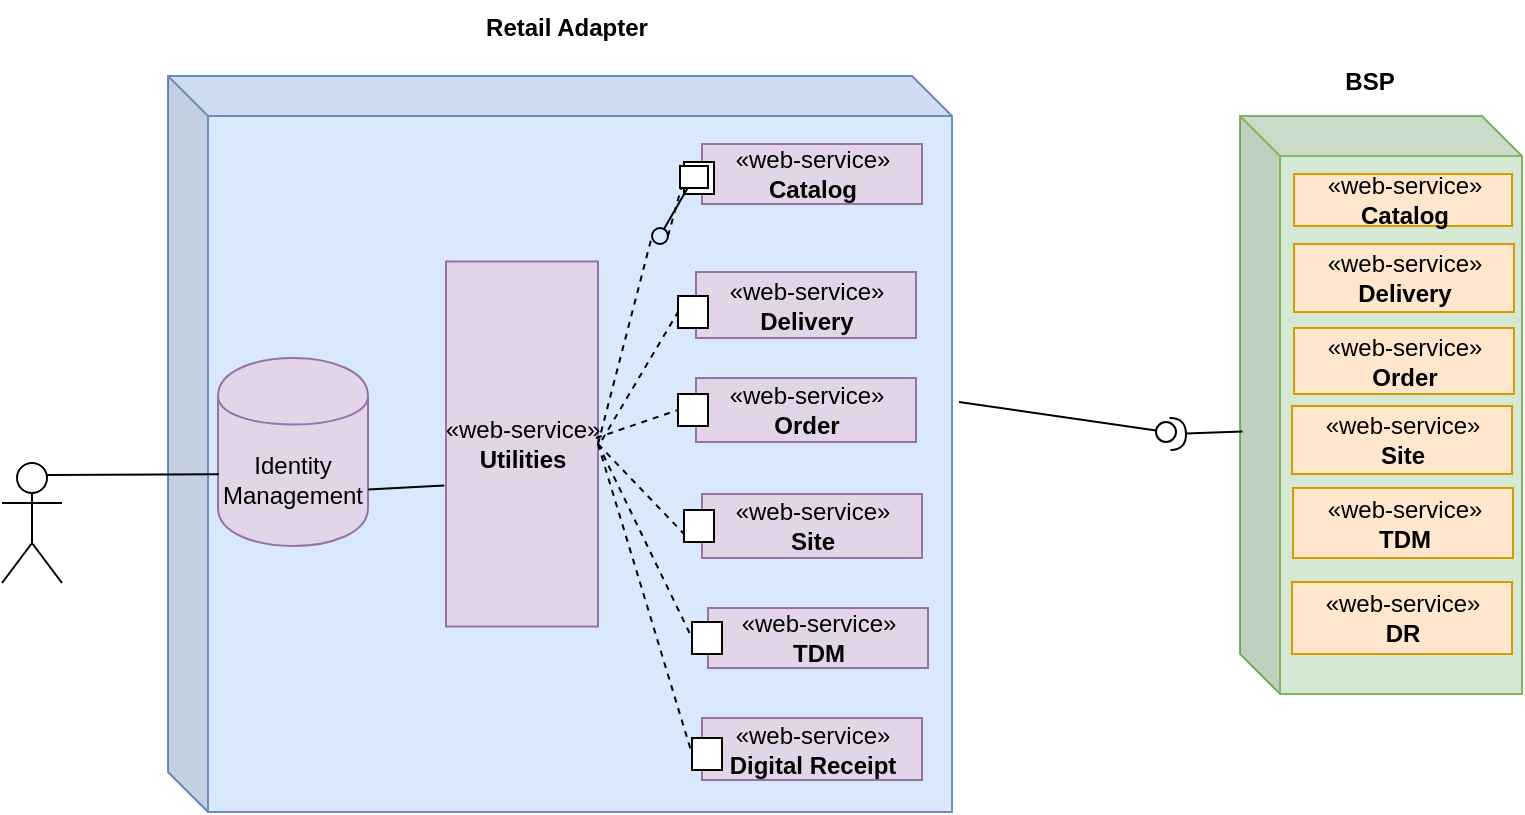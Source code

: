 <mxfile version="14.2.3" type="github" pages="3"><diagram id="t83kVtEOJlNDuVCK2ecZ" name="Page-1"><mxGraphModel dx="1038" dy="548" grid="0" gridSize="10" guides="1" tooltips="1" connect="1" arrows="1" fold="1" page="1" pageScale="1" pageWidth="827" pageHeight="1169" math="0" shadow="0"><root><mxCell id="0"/><mxCell id="1" parent="0"/><mxCell id="EamBQl-vrkgUabd1JUpG-2" value="" style="shape=cube;whiteSpace=wrap;html=1;boundedLbl=1;backgroundOutline=1;darkOpacity=0.05;darkOpacity2=0.1;fillColor=#dae8fc;strokeColor=#6c8ebf;" vertex="1" parent="1"><mxGeometry x="107" y="47" width="392" height="368" as="geometry"/></mxCell><mxCell id="EamBQl-vrkgUabd1JUpG-19" value="«web-service»&lt;br&gt;&lt;b&gt;Catalog&lt;/b&gt;" style="html=1;fillColor=#e1d5e7;strokeColor=#9673a6;" vertex="1" parent="1"><mxGeometry x="374" y="81" width="110" height="30" as="geometry"/></mxCell><mxCell id="EamBQl-vrkgUabd1JUpG-20" value="«web-service»&lt;br&gt;&lt;b&gt;Delivery&lt;/b&gt;" style="html=1;fillColor=#e1d5e7;strokeColor=#9673a6;" vertex="1" parent="1"><mxGeometry x="371" y="145" width="110" height="33" as="geometry"/></mxCell><mxCell id="EamBQl-vrkgUabd1JUpG-21" value="«web-service»&lt;br&gt;&lt;b&gt;Order&lt;/b&gt;" style="html=1;fillColor=#e1d5e7;strokeColor=#9673a6;" vertex="1" parent="1"><mxGeometry x="371" y="198" width="110" height="32" as="geometry"/></mxCell><mxCell id="EamBQl-vrkgUabd1JUpG-22" value="«web-service»&lt;br&gt;&lt;b&gt;Site&lt;/b&gt;" style="html=1;fillColor=#e1d5e7;strokeColor=#9673a6;" vertex="1" parent="1"><mxGeometry x="374" y="256" width="110" height="32" as="geometry"/></mxCell><mxCell id="EamBQl-vrkgUabd1JUpG-23" value="«web-service»&lt;br&gt;&lt;b&gt;TDM&lt;/b&gt;" style="html=1;fillColor=#e1d5e7;strokeColor=#9673a6;" vertex="1" parent="1"><mxGeometry x="377" y="313" width="110" height="30" as="geometry"/></mxCell><mxCell id="EamBQl-vrkgUabd1JUpG-24" value="«web-service»&lt;br&gt;&lt;b&gt;Digital Receipt&lt;/b&gt;" style="html=1;fillColor=#e1d5e7;strokeColor=#9673a6;" vertex="1" parent="1"><mxGeometry x="374" y="368" width="110" height="31" as="geometry"/></mxCell><mxCell id="EamBQl-vrkgUabd1JUpG-25" value="Retail Adapter" style="text;align=center;fontStyle=1;verticalAlign=middle;spacingLeft=3;spacingRight=3;strokeColor=none;rotatable=0;points=[[0,0.5],[1,0.5]];portConstraint=eastwest;" vertex="1" parent="1"><mxGeometry x="199" y="9" width="215" height="26" as="geometry"/></mxCell><mxCell id="EamBQl-vrkgUabd1JUpG-26" value="" style="shape=umlActor;verticalLabelPosition=bottom;verticalAlign=top;html=1;" vertex="1" parent="1"><mxGeometry x="24" y="240.5" width="30" height="60" as="geometry"/></mxCell><mxCell id="EamBQl-vrkgUabd1JUpG-27" value="" style="shape=cube;whiteSpace=wrap;html=1;boundedLbl=1;backgroundOutline=1;darkOpacity=0.05;darkOpacity2=0.1;fillColor=#d5e8d4;strokeColor=#82b366;" vertex="1" parent="1"><mxGeometry x="643" y="67" width="141" height="289" as="geometry"/></mxCell><mxCell id="EamBQl-vrkgUabd1JUpG-28" value="&lt;b&gt;BSP&lt;/b&gt;" style="text;html=1;strokeColor=none;fillColor=none;align=center;verticalAlign=middle;whiteSpace=wrap;rounded=0;" vertex="1" parent="1"><mxGeometry x="688" y="40" width="40" height="20" as="geometry"/></mxCell><mxCell id="EamBQl-vrkgUabd1JUpG-29" value="" style="rounded=0;orthogonalLoop=1;jettySize=auto;html=1;endArrow=none;endFill=0;exitX=1.009;exitY=0.443;exitDx=0;exitDy=0;exitPerimeter=0;" edge="1" target="EamBQl-vrkgUabd1JUpG-31" parent="1" source="EamBQl-vrkgUabd1JUpG-2"><mxGeometry relative="1" as="geometry"><mxPoint x="500" y="314" as="sourcePoint"/></mxGeometry></mxCell><mxCell id="EamBQl-vrkgUabd1JUpG-30" value="" style="rounded=0;orthogonalLoop=1;jettySize=auto;html=1;endArrow=halfCircle;endFill=0;endSize=6;strokeWidth=1;exitX=0.009;exitY=0.546;exitDx=0;exitDy=0;exitPerimeter=0;" edge="1" parent="1" source="EamBQl-vrkgUabd1JUpG-27"><mxGeometry relative="1" as="geometry"><mxPoint x="730" y="309" as="sourcePoint"/><mxPoint x="608" y="226" as="targetPoint"/></mxGeometry></mxCell><mxCell id="EamBQl-vrkgUabd1JUpG-31" value="" style="ellipse;whiteSpace=wrap;html=1;fontFamily=Helvetica;fontSize=12;fontColor=#000000;align=center;strokeColor=#000000;fillColor=#ffffff;points=[];aspect=fixed;resizable=0;" vertex="1" parent="1"><mxGeometry x="601" y="220" width="10" height="10" as="geometry"/></mxCell><mxCell id="EamBQl-vrkgUabd1JUpG-34" value="Identity Management" style="shape=cylinder;whiteSpace=wrap;html=1;boundedLbl=1;backgroundOutline=1;fillColor=#e1d5e7;strokeColor=#9673a6;" vertex="1" parent="1"><mxGeometry x="132" y="188" width="75" height="94" as="geometry"/></mxCell><mxCell id="EamBQl-vrkgUabd1JUpG-36" value="" style="endArrow=none;html=1;rounded=0;entryX=0.005;entryY=0.619;entryDx=0;entryDy=0;entryPerimeter=0;exitX=0.75;exitY=0.1;exitDx=0;exitDy=0;exitPerimeter=0;" edge="1" parent="1" source="EamBQl-vrkgUabd1JUpG-26" target="EamBQl-vrkgUabd1JUpG-34"><mxGeometry relative="1" as="geometry"><mxPoint x="71" y="272" as="sourcePoint"/><mxPoint x="231" y="272" as="targetPoint"/></mxGeometry></mxCell><mxCell id="EamBQl-vrkgUabd1JUpG-53" value="«web-service»&lt;br&gt;&lt;b&gt;Catalog&lt;/b&gt;" style="html=1;fillColor=#ffe6cc;strokeColor=#d79b00;" vertex="1" parent="1"><mxGeometry x="670" y="96" width="109" height="26" as="geometry"/></mxCell><mxCell id="EamBQl-vrkgUabd1JUpG-54" value="«web-service»&lt;br&gt;&lt;b&gt;Delivery&lt;/b&gt;" style="html=1;fillColor=#ffe6cc;strokeColor=#d79b00;" vertex="1" parent="1"><mxGeometry x="670" y="131" width="110" height="34" as="geometry"/></mxCell><mxCell id="EamBQl-vrkgUabd1JUpG-55" value="«web-service»&lt;br&gt;&lt;b&gt;Order&lt;/b&gt;" style="html=1;fillColor=#ffe6cc;strokeColor=#d79b00;" vertex="1" parent="1"><mxGeometry x="670" y="173" width="110" height="33" as="geometry"/></mxCell><mxCell id="EamBQl-vrkgUabd1JUpG-56" value="«web-service»&lt;br&gt;&lt;b&gt;Site&lt;/b&gt;" style="html=1;fillColor=#ffe6cc;strokeColor=#d79b00;" vertex="1" parent="1"><mxGeometry x="669" y="212" width="110" height="34" as="geometry"/></mxCell><mxCell id="EamBQl-vrkgUabd1JUpG-57" value="«web-service»&lt;br&gt;&lt;b&gt;TDM&lt;/b&gt;" style="html=1;fillColor=#ffe6cc;strokeColor=#d79b00;" vertex="1" parent="1"><mxGeometry x="669.5" y="253" width="110" height="35" as="geometry"/></mxCell><mxCell id="EamBQl-vrkgUabd1JUpG-58" value="«web-service»&lt;br&gt;&lt;b&gt;DR&lt;/b&gt;" style="html=1;fillColor=#ffe6cc;strokeColor=#d79b00;" vertex="1" parent="1"><mxGeometry x="669" y="300" width="110" height="36" as="geometry"/></mxCell><mxCell id="EamBQl-vrkgUabd1JUpG-33" value="«web-service»&lt;br&gt;&lt;b&gt;Utilities&lt;/b&gt;" style="html=1;fillColor=#e1d5e7;strokeColor=#9673a6;" vertex="1" parent="1"><mxGeometry x="246" y="139.75" width="76" height="182.5" as="geometry"/></mxCell><mxCell id="EamBQl-vrkgUabd1JUpG-69" value="" style="fontStyle=0;labelPosition=right;verticalLabelPosition=middle;align=left;verticalAlign=middle;spacingLeft=2;" vertex="1" parent="1"><mxGeometry x="365" y="90" width="15" height="16" as="geometry"/></mxCell><mxCell id="EamBQl-vrkgUabd1JUpG-78" value="" style="fontStyle=0;labelPosition=right;verticalLabelPosition=middle;align=left;verticalAlign=middle;spacingLeft=2;" vertex="1" parent="1"><mxGeometry x="362" y="157" width="15" height="16" as="geometry"/></mxCell><mxCell id="EamBQl-vrkgUabd1JUpG-80" value="" style="fontStyle=0;labelPosition=right;verticalLabelPosition=middle;align=left;verticalAlign=middle;spacingLeft=2;" vertex="1" parent="1"><mxGeometry x="362" y="206" width="15" height="16" as="geometry"/></mxCell><mxCell id="EamBQl-vrkgUabd1JUpG-81" value="" style="fontStyle=0;labelPosition=right;verticalLabelPosition=middle;align=left;verticalAlign=middle;spacingLeft=2;" vertex="1" parent="1"><mxGeometry x="365" y="264" width="15" height="16" as="geometry"/></mxCell><mxCell id="EamBQl-vrkgUabd1JUpG-82" value="" style="fontStyle=0;labelPosition=right;verticalLabelPosition=middle;align=left;verticalAlign=middle;spacingLeft=2;" vertex="1" parent="1"><mxGeometry x="369" y="320" width="15" height="16" as="geometry"/></mxCell><mxCell id="EamBQl-vrkgUabd1JUpG-83" value="" style="fontStyle=0;labelPosition=right;verticalLabelPosition=middle;align=left;verticalAlign=middle;spacingLeft=2;" vertex="1" parent="1"><mxGeometry x="369" y="378" width="15" height="16" as="geometry"/></mxCell><mxCell id="EamBQl-vrkgUabd1JUpG-89" value="" style="endArrow=none;dashed=1;html=1;entryX=0;entryY=0.5;entryDx=0;entryDy=0;exitX=1;exitY=0.5;exitDx=0;exitDy=0;" edge="1" parent="1" source="EamBQl-vrkgUabd1JUpG-98" target="EamBQl-vrkgUabd1JUpG-69"><mxGeometry width="50" height="50" relative="1" as="geometry"><mxPoint x="227" y="136" as="sourcePoint"/><mxPoint x="277" y="86" as="targetPoint"/></mxGeometry></mxCell><mxCell id="EamBQl-vrkgUabd1JUpG-90" value="" style="endArrow=none;dashed=1;html=1;exitX=1;exitY=0.5;exitDx=0;exitDy=0;entryX=0;entryY=0.5;entryDx=0;entryDy=0;" edge="1" parent="1" source="EamBQl-vrkgUabd1JUpG-33" target="EamBQl-vrkgUabd1JUpG-83"><mxGeometry width="50" height="50" relative="1" as="geometry"><mxPoint x="309" y="400" as="sourcePoint"/><mxPoint x="359" y="350" as="targetPoint"/></mxGeometry></mxCell><mxCell id="EamBQl-vrkgUabd1JUpG-91" value="" style="endArrow=none;dashed=1;html=1;entryX=0;entryY=0.5;entryDx=0;entryDy=0;" edge="1" parent="1" target="EamBQl-vrkgUabd1JUpG-78"><mxGeometry width="50" height="50" relative="1" as="geometry"><mxPoint x="324" y="229" as="sourcePoint"/><mxPoint x="382" y="219" as="targetPoint"/></mxGeometry></mxCell><mxCell id="EamBQl-vrkgUabd1JUpG-92" value="" style="endArrow=none;dashed=1;html=1;entryX=0;entryY=0.5;entryDx=0;entryDy=0;" edge="1" parent="1" target="EamBQl-vrkgUabd1JUpG-80"><mxGeometry width="50" height="50" relative="1" as="geometry"><mxPoint x="321" y="228" as="sourcePoint"/><mxPoint x="381" y="212" as="targetPoint"/></mxGeometry></mxCell><mxCell id="EamBQl-vrkgUabd1JUpG-93" value="" style="endArrow=none;dashed=1;html=1;entryX=0;entryY=0.5;entryDx=0;entryDy=0;exitX=1;exitY=0.5;exitDx=0;exitDy=0;" edge="1" parent="1" source="EamBQl-vrkgUabd1JUpG-33" target="EamBQl-vrkgUabd1JUpG-82"><mxGeometry width="50" height="50" relative="1" as="geometry"><mxPoint x="268" y="380" as="sourcePoint"/><mxPoint x="318" y="330" as="targetPoint"/></mxGeometry></mxCell><mxCell id="EamBQl-vrkgUabd1JUpG-94" value="" style="endArrow=none;dashed=1;html=1;entryX=0;entryY=0.75;entryDx=0;entryDy=0;exitX=1;exitY=0.5;exitDx=0;exitDy=0;" edge="1" parent="1" source="EamBQl-vrkgUabd1JUpG-33" target="EamBQl-vrkgUabd1JUpG-81"><mxGeometry width="50" height="50" relative="1" as="geometry"><mxPoint x="269" y="385" as="sourcePoint"/><mxPoint x="319" y="335" as="targetPoint"/></mxGeometry></mxCell><mxCell id="EamBQl-vrkgUabd1JUpG-95" value="" style="endArrow=none;html=1;entryX=-0.011;entryY=0.614;entryDx=0;entryDy=0;entryPerimeter=0;exitX=1;exitY=0.7;exitDx=0;exitDy=0;" edge="1" parent="1" source="EamBQl-vrkgUabd1JUpG-34" target="EamBQl-vrkgUabd1JUpG-33"><mxGeometry width="50" height="50" relative="1" as="geometry"><mxPoint x="194" y="258" as="sourcePoint"/><mxPoint x="244" y="208" as="targetPoint"/></mxGeometry></mxCell><mxCell id="EamBQl-vrkgUabd1JUpG-96" value="" style="html=1;rounded=0;" vertex="1" parent="1"><mxGeometry x="363" y="92" width="14" height="11" as="geometry"/></mxCell><mxCell id="EamBQl-vrkgUabd1JUpG-97" value="" style="endArrow=none;html=1;rounded=0;align=center;verticalAlign=top;endFill=0;labelBackgroundColor=none;endSize=2;" edge="1" source="EamBQl-vrkgUabd1JUpG-96" target="EamBQl-vrkgUabd1JUpG-98" parent="1"><mxGeometry relative="1" as="geometry"/></mxCell><mxCell id="EamBQl-vrkgUabd1JUpG-98" value="" style="ellipse;html=1;fontSize=11;align=center;fillColor=none;points=[];aspect=fixed;resizable=0;verticalAlign=bottom;labelPosition=center;verticalLabelPosition=top;flipH=1;" vertex="1" parent="1"><mxGeometry x="349" y="123" width="8" height="8" as="geometry"/></mxCell><mxCell id="EamBQl-vrkgUabd1JUpG-100" value="" style="endArrow=none;dashed=1;html=1;entryX=0;entryY=0.5;entryDx=0;entryDy=0;exitX=1;exitY=0.5;exitDx=0;exitDy=0;" edge="1" parent="1" source="EamBQl-vrkgUabd1JUpG-33" target="EamBQl-vrkgUabd1JUpG-98"><mxGeometry width="50" height="50" relative="1" as="geometry"><mxPoint x="322" y="231" as="sourcePoint"/><mxPoint x="365" y="98" as="targetPoint"/></mxGeometry></mxCell></root></mxGraphModel></diagram><diagram id="DDy-4Jy2RTRMB-r2QDTc" name="Page-2"><mxGraphModel dx="1038" dy="548" grid="0" gridSize="10" guides="1" tooltips="1" connect="1" arrows="1" fold="1" page="1" pageScale="1" pageWidth="827" pageHeight="1169" math="0" shadow="0"><root><mxCell id="8EU6oOtGY9i4ebcZ2DHo-0"/><mxCell id="8EU6oOtGY9i4ebcZ2DHo-1" parent="8EU6oOtGY9i4ebcZ2DHo-0"/><mxCell id="8EU6oOtGY9i4ebcZ2DHo-2" value="Order functionality&amp;nbsp;&amp;nbsp;" style="rounded=0;whiteSpace=wrap;html=1;" vertex="1" parent="8EU6oOtGY9i4ebcZ2DHo-1"><mxGeometry x="209" y="201" width="120" height="60" as="geometry"/></mxCell><mxCell id="8EU6oOtGY9i4ebcZ2DHo-3" value="Actor" style="shape=umlActor;verticalLabelPosition=bottom;verticalAlign=top;html=1;outlineConnect=0;" vertex="1" parent="8EU6oOtGY9i4ebcZ2DHo-1"><mxGeometry x="50" y="203" width="30" height="60" as="geometry"/></mxCell><mxCell id="8EU6oOtGY9i4ebcZ2DHo-4" value="Order" style="rounded=0;whiteSpace=wrap;html=1;" vertex="1" parent="8EU6oOtGY9i4ebcZ2DHo-1"><mxGeometry x="443" y="77" width="120" height="60" as="geometry"/></mxCell><mxCell id="8EU6oOtGY9i4ebcZ2DHo-5" value="Delivery" style="rounded=0;whiteSpace=wrap;html=1;" vertex="1" parent="8EU6oOtGY9i4ebcZ2DHo-1"><mxGeometry x="452" y="291" width="120" height="60" as="geometry"/></mxCell><mxCell id="8EU6oOtGY9i4ebcZ2DHo-9" value="" style="endArrow=none;html=1;exitX=0.5;exitY=0.5;exitDx=0;exitDy=0;exitPerimeter=0;" edge="1" parent="8EU6oOtGY9i4ebcZ2DHo-1" source="8EU6oOtGY9i4ebcZ2DHo-3"><mxGeometry width="50" height="50" relative="1" as="geometry"><mxPoint x="108" y="258" as="sourcePoint"/><mxPoint x="207" y="233" as="targetPoint"/></mxGeometry></mxCell><mxCell id="8EU6oOtGY9i4ebcZ2DHo-10" value="" style="endArrow=none;html=1;exitX=1;exitY=0.5;exitDx=0;exitDy=0;" edge="1" parent="8EU6oOtGY9i4ebcZ2DHo-1" source="8EU6oOtGY9i4ebcZ2DHo-2"><mxGeometry width="50" height="50" relative="1" as="geometry"><mxPoint x="356" y="217" as="sourcePoint"/><mxPoint x="442" y="105" as="targetPoint"/></mxGeometry></mxCell><mxCell id="8EU6oOtGY9i4ebcZ2DHo-11" value="" style="endArrow=none;html=1;exitX=1;exitY=0.5;exitDx=0;exitDy=0;" edge="1" parent="8EU6oOtGY9i4ebcZ2DHo-1" source="8EU6oOtGY9i4ebcZ2DHo-2"><mxGeometry width="50" height="50" relative="1" as="geometry"><mxPoint x="340" y="320.5" as="sourcePoint"/><mxPoint x="452" y="320.5" as="targetPoint"/></mxGeometry></mxCell></root></mxGraphModel></diagram><diagram id="awFHFQRpIr_qE4bledUg" name="Page-3"><mxGraphModel dx="1038" dy="548" grid="1" gridSize="10" guides="1" tooltips="1" connect="1" arrows="1" fold="1" page="1" pageScale="1" pageWidth="827" pageHeight="1169" math="0" shadow="0"><root><mxCell id="CYe3KxdngSGQmrA48I9N-0"/><mxCell id="CYe3KxdngSGQmrA48I9N-1" parent="CYe3KxdngSGQmrA48I9N-0"/><mxCell id="CYe3KxdngSGQmrA48I9N-2" value="" style="shape=cube;whiteSpace=wrap;html=1;boundedLbl=1;backgroundOutline=1;darkOpacity=0.05;darkOpacity2=0.1;" vertex="1" parent="CYe3KxdngSGQmrA48I9N-1"><mxGeometry x="260" y="110" width="120" height="240" as="geometry"/></mxCell><mxCell id="CYe3KxdngSGQmrA48I9N-3" value="Add Item to Cart" style="rounded=0;whiteSpace=wrap;html=1;" vertex="1" parent="CYe3KxdngSGQmrA48I9N-1"><mxGeometry x="290" y="200" width="80" height="60" as="geometry"/></mxCell><mxCell id="CYe3KxdngSGQmrA48I9N-4" value="" style="shape=cube;whiteSpace=wrap;html=1;boundedLbl=1;backgroundOutline=1;darkOpacity=0.05;darkOpacity2=0.1;" vertex="1" parent="CYe3KxdngSGQmrA48I9N-1"><mxGeometry x="470" y="40" width="170" height="360" as="geometry"/></mxCell><mxCell id="CYe3KxdngSGQmrA48I9N-5" value="Catalog" style="rounded=0;whiteSpace=wrap;html=1;" vertex="1" parent="CYe3KxdngSGQmrA48I9N-1"><mxGeometry x="500" y="70" width="120" height="60" as="geometry"/></mxCell><mxCell id="CYe3KxdngSGQmrA48I9N-6" value="Item Availability" style="rounded=0;whiteSpace=wrap;html=1;" vertex="1" parent="CYe3KxdngSGQmrA48I9N-1"><mxGeometry x="500" y="160" width="120" height="60" as="geometry"/></mxCell><mxCell id="CYe3KxdngSGQmrA48I9N-7" value="Promotions&amp;nbsp;" style="rounded=0;whiteSpace=wrap;html=1;" vertex="1" parent="CYe3KxdngSGQmrA48I9N-1"><mxGeometry x="500" y="250" width="120" height="60" as="geometry"/></mxCell><mxCell id="CYe3KxdngSGQmrA48I9N-8" value="Actor" style="shape=umlActor;verticalLabelPosition=bottom;verticalAlign=top;html=1;outlineConnect=0;" vertex="1" parent="CYe3KxdngSGQmrA48I9N-1"><mxGeometry x="50" y="210" width="30" height="60" as="geometry"/></mxCell><mxCell id="CYe3KxdngSGQmrA48I9N-9" value="" style="endArrow=none;html=1;exitX=0.5;exitY=0.5;exitDx=0;exitDy=0;exitPerimeter=0;" edge="1" parent="CYe3KxdngSGQmrA48I9N-1" source="CYe3KxdngSGQmrA48I9N-8"><mxGeometry width="50" height="50" relative="1" as="geometry"><mxPoint x="140" y="270" as="sourcePoint"/><mxPoint x="290" y="240" as="targetPoint"/></mxGeometry></mxCell><mxCell id="CYe3KxdngSGQmrA48I9N-10" value="" style="endArrow=none;html=1;exitX=1;exitY=0.25;exitDx=0;exitDy=0;entryX=0;entryY=0.5;entryDx=0;entryDy=0;" edge="1" parent="CYe3KxdngSGQmrA48I9N-1" source="CYe3KxdngSGQmrA48I9N-3" target="CYe3KxdngSGQmrA48I9N-5"><mxGeometry width="50" height="50" relative="1" as="geometry"><mxPoint x="400" y="210" as="sourcePoint"/><mxPoint x="450" y="160" as="targetPoint"/></mxGeometry></mxCell><mxCell id="CYe3KxdngSGQmrA48I9N-11" value="" style="endArrow=none;html=1;exitX=1;exitY=0.5;exitDx=0;exitDy=0;entryX=0;entryY=0.5;entryDx=0;entryDy=0;" edge="1" parent="CYe3KxdngSGQmrA48I9N-1" source="CYe3KxdngSGQmrA48I9N-3" target="CYe3KxdngSGQmrA48I9N-6"><mxGeometry width="50" height="50" relative="1" as="geometry"><mxPoint x="390" y="260" as="sourcePoint"/><mxPoint x="440" y="210" as="targetPoint"/></mxGeometry></mxCell><mxCell id="CYe3KxdngSGQmrA48I9N-12" value="" style="endArrow=none;html=1;exitX=1;exitY=0.75;exitDx=0;exitDy=0;entryX=0;entryY=0.5;entryDx=0;entryDy=0;" edge="1" parent="CYe3KxdngSGQmrA48I9N-1" source="CYe3KxdngSGQmrA48I9N-3" target="CYe3KxdngSGQmrA48I9N-7"><mxGeometry width="50" height="50" relative="1" as="geometry"><mxPoint x="410" y="300" as="sourcePoint"/><mxPoint x="460" y="250" as="targetPoint"/></mxGeometry></mxCell><mxCell id="CYe3KxdngSGQmrA48I9N-13" value="Example" style="text;html=1;strokeColor=none;fillColor=none;align=center;verticalAlign=middle;whiteSpace=wrap;rounded=0;" vertex="1" parent="CYe3KxdngSGQmrA48I9N-1"><mxGeometry x="300" y="180" width="40" height="20" as="geometry"/></mxCell></root></mxGraphModel></diagram></mxfile>